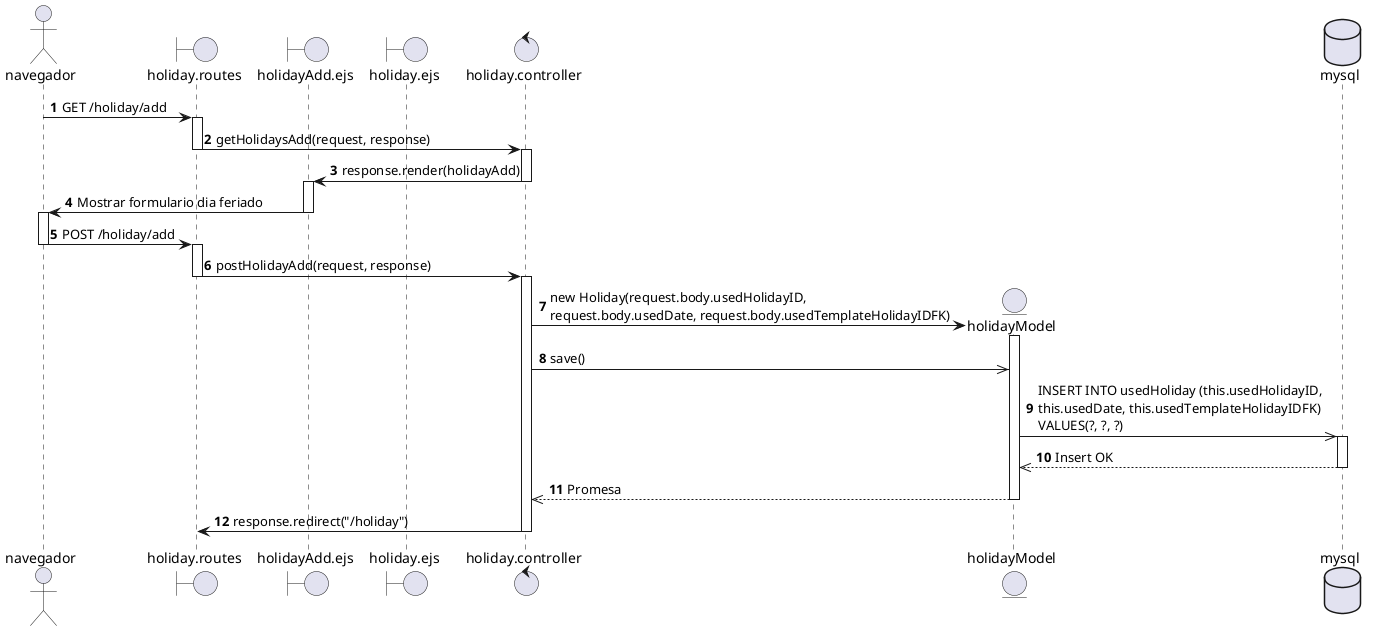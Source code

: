 @startuml CU36 - Superadmin Registra dia feriado
actor navegador
boundary holiday.routes
boundary holidayAdd.ejs
boundary holiday.ejs
control holiday.controller
entity holidayModel
database mysql

autonumber
navegador -> holiday.routes : GET /holiday/add
activate holiday.routes

holiday.routes -> holiday.controller: getHolidaysAdd(request, response)
deactivate holiday.routes
activate holiday.controller

holiday.controller -> holidayAdd.ejs: response.render(holidayAdd)
deactivate holiday.controller
activate holidayAdd.ejs

holidayAdd.ejs -> navegador : Mostrar formulario dia feriado
deactivate holidayAdd.ejs
activate navegador

navegador -> holiday.routes : POST /holiday/add
deactivate navegador
activate holiday.routes

holiday.routes -> holiday.controller : postHolidayAdd(request, response)
deactivate holiday.routes
activate holiday.controller
create holidayModel
holiday.controller -> holidayModel : new Holiday(request.body.usedHolidayID, \nrequest.body.usedDate, request.body.usedTemplateHolidayIDFK)
activate holidayModel

holiday.controller ->> holidayModel : save()

holidayModel ->> mysql : INSERT INTO usedHoliday (this.usedHolidayID, \nthis.usedDate, this.usedTemplateHolidayIDFK) \nVALUES(?, ?, ?)
activate mysql
mysql -->> holidayModel : Insert OK
deactivate mysql
holidayModel -->> holiday.controller : Promesa
deactivate holidayModel

holiday.controller -> holiday.routes : response.redirect("/holiday")
deactivate holiday.controller

@enduml